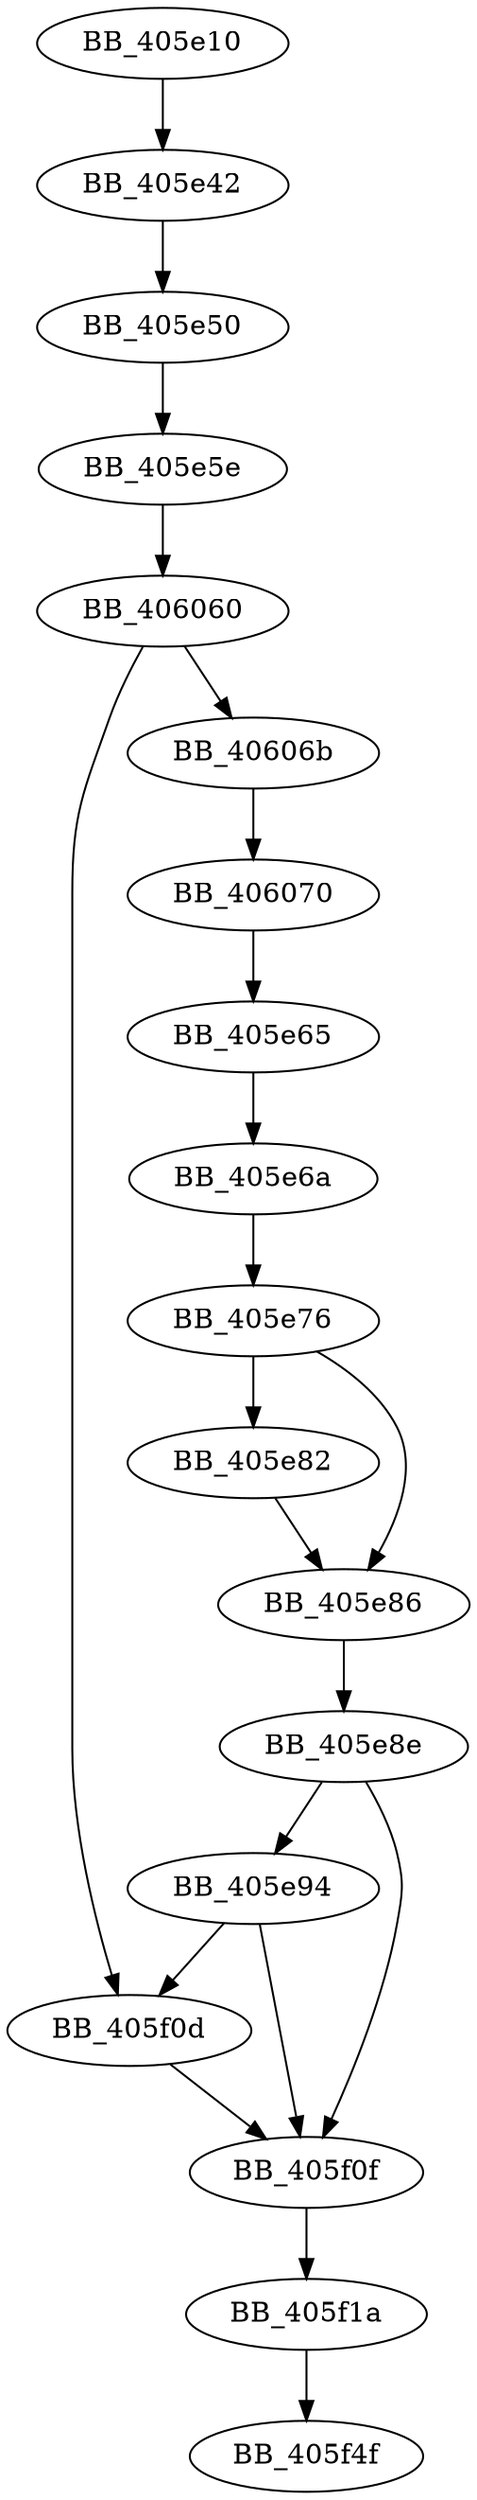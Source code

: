 DiGraph sub_405E10{
BB_405e10->BB_405e42
BB_405e42->BB_405e50
BB_405e50->BB_405e5e
BB_405e5e->BB_406060
BB_405e65->BB_405e6a
BB_405e6a->BB_405e76
BB_405e76->BB_405e82
BB_405e76->BB_405e86
BB_405e82->BB_405e86
BB_405e86->BB_405e8e
BB_405e8e->BB_405e94
BB_405e8e->BB_405f0f
BB_405e94->BB_405f0d
BB_405e94->BB_405f0f
BB_405f0d->BB_405f0f
BB_405f0f->BB_405f1a
BB_405f1a->BB_405f4f
BB_406060->BB_405f0d
BB_406060->BB_40606b
BB_40606b->BB_406070
BB_406070->BB_405e65
}
